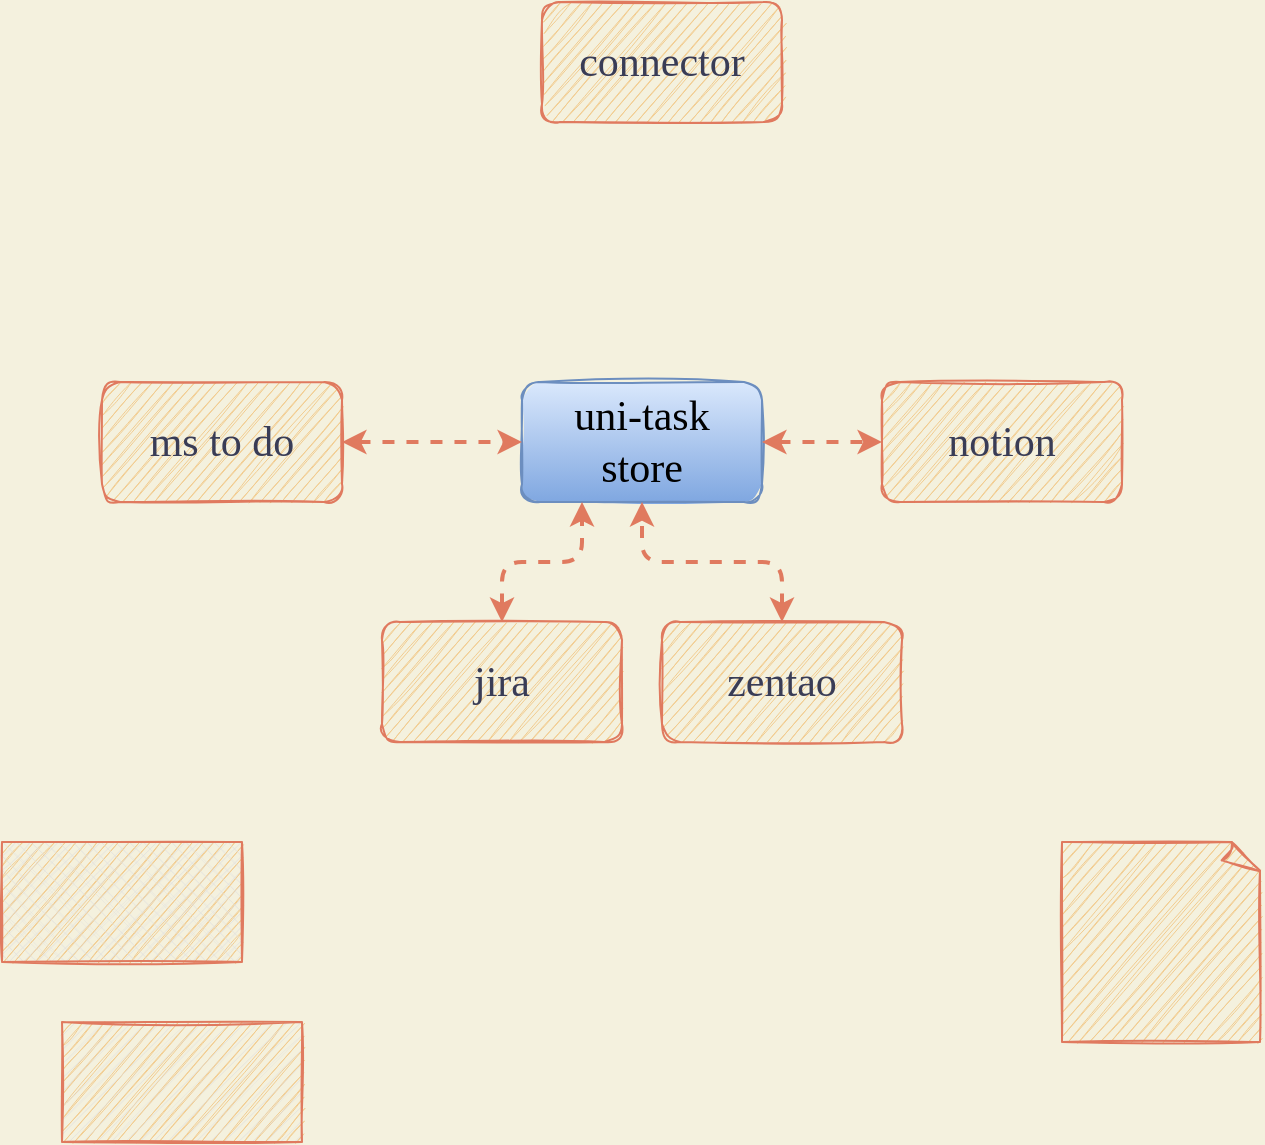 <mxfile version="14.1.8" type="device"><diagram id="C3igX9cw6hBfDxNRw0Ld" name="Page-1"><mxGraphModel dx="1074" dy="954" grid="1" gridSize="10" guides="1" tooltips="1" connect="1" arrows="1" fold="1" page="1" pageScale="1" pageWidth="827" pageHeight="1169" background="#F4F1DE" math="0" shadow="0"><root><mxCell id="0"/><mxCell id="1" parent="0"/><mxCell id="Xy80xglSSbb_XwGuy-gP-1" value="connector&lt;br style=&quot;font-size: 21px;&quot;&gt;" style="whiteSpace=wrap;html=1;fillColor=#F2CC8F;strokeColor=#E07A5F;fontColor=#393C56;fontSize=21;rounded=1;sketch=1;fontFamily=Comic Sans MS;" parent="1" vertex="1"><mxGeometry x="270" y="160" width="120" height="60" as="geometry"/></mxCell><mxCell id="Xy80xglSSbb_XwGuy-gP-2" value="" style="verticalLabelPosition=bottom;verticalAlign=top;html=1;shape=mxgraph.basic.patternFillRect;fillStyle=diag;step=5;fillStrokeWidth=0.2;fillStrokeColor=#dddddd;fontSize=21;rounded=1;sketch=1;fillColor=#F2CC8F;strokeColor=#E07A5F;fontColor=#393C56;" parent="1" vertex="1"><mxGeometry x="30" y="670" width="120" height="60" as="geometry"/></mxCell><mxCell id="Xy80xglSSbb_XwGuy-gP-3" value="" style="verticalLabelPosition=bottom;verticalAlign=top;html=1;shape=mxgraph.basic.patternFillRect;fillStyle=diagGrid;step=5;fillStrokeWidth=0.2;fillStrokeColor=#dddddd;fontSize=21;rounded=1;sketch=1;fillColor=#F2CC8F;strokeColor=#E07A5F;fontColor=#393C56;" parent="1" vertex="1"><mxGeometry y="580" width="120" height="60" as="geometry"/></mxCell><mxCell id="Xy80xglSSbb_XwGuy-gP-4" value="" style="whiteSpace=wrap;html=1;shape=mxgraph.basic.document;fontSize=21;rounded=1;sketch=1;fillColor=#F2CC8F;strokeColor=#E07A5F;fontColor=#393C56;" parent="1" vertex="1"><mxGeometry x="530" y="580" width="100" height="100" as="geometry"/></mxCell><mxCell id="Xy80xglSSbb_XwGuy-gP-5" value="uni-task&lt;br&gt;store" style="whiteSpace=wrap;html=1;fontSize=21;fillColor=#dae8fc;strokeColor=#6c8ebf;rounded=1;sketch=1;fontFamily=Comic Sans MS;gradientColor=#7ea6e0;" parent="1" vertex="1"><mxGeometry x="260" y="350" width="120" height="60" as="geometry"/></mxCell><mxCell id="Xy80xglSSbb_XwGuy-gP-7" value="notion" style="whiteSpace=wrap;html=1;fontSize=21;fillColor=#F2CC8F;strokeColor=#E07A5F;fontColor=#393C56;rounded=1;sketch=1;fontFamily=Comic Sans MS;" parent="1" vertex="1"><mxGeometry x="440" y="350" width="120" height="60" as="geometry"/></mxCell><mxCell id="Xy80xglSSbb_XwGuy-gP-8" value="zentao" style="whiteSpace=wrap;html=1;fontSize=21;fillColor=#F2CC8F;strokeColor=#E07A5F;fontColor=#393C56;rounded=1;sketch=1;fontFamily=Comic Sans MS;" parent="1" vertex="1"><mxGeometry x="330" y="470" width="120" height="60" as="geometry"/></mxCell><mxCell id="Xy80xglSSbb_XwGuy-gP-9" value="jira" style="whiteSpace=wrap;html=1;fontSize=21;fillColor=#F2CC8F;strokeColor=#E07A5F;fontColor=#393C56;rounded=1;sketch=1;fontFamily=Comic Sans MS;" parent="1" vertex="1"><mxGeometry x="190" y="470" width="120" height="60" as="geometry"/></mxCell><mxCell id="Xy80xglSSbb_XwGuy-gP-11" style="edgeStyle=orthogonalEdgeStyle;curved=0;rounded=1;sketch=0;orthogonalLoop=1;jettySize=auto;html=1;entryX=0;entryY=0.5;entryDx=0;entryDy=0;fontFamily=Comic Sans MS;fontColor=#393C56;strokeColor=#E07A5F;fillColor=#F2CC8F;labelBackgroundColor=#F4F1DE;endArrow=classic;endFill=1;startArrow=classic;startFill=1;strokeWidth=2;dashed=1;" parent="1" source="Xy80xglSSbb_XwGuy-gP-10" target="Xy80xglSSbb_XwGuy-gP-5" edge="1"><mxGeometry relative="1" as="geometry"/></mxCell><mxCell id="Xy80xglSSbb_XwGuy-gP-10" value="ms to do" style="whiteSpace=wrap;html=1;fontSize=21;fillColor=#F2CC8F;strokeColor=#E07A5F;fontColor=#393C56;rounded=1;sketch=1;fontFamily=Comic Sans MS;" parent="1" vertex="1"><mxGeometry x="50" y="350" width="120" height="60" as="geometry"/></mxCell><mxCell id="Xy80xglSSbb_XwGuy-gP-12" style="edgeStyle=orthogonalEdgeStyle;curved=0;rounded=1;sketch=0;orthogonalLoop=1;jettySize=auto;html=1;entryX=0.5;entryY=1;entryDx=0;entryDy=0;fontFamily=Comic Sans MS;fontColor=#393C56;strokeColor=#E07A5F;fillColor=#F2CC8F;labelBackgroundColor=#F4F1DE;endArrow=classic;endFill=1;startArrow=classic;startFill=1;strokeWidth=2;dashed=1;exitX=0.5;exitY=0;exitDx=0;exitDy=0;" parent="1" source="Xy80xglSSbb_XwGuy-gP-8" target="Xy80xglSSbb_XwGuy-gP-5" edge="1"><mxGeometry relative="1" as="geometry"><mxPoint x="180" y="390" as="sourcePoint"/><mxPoint x="270" y="390" as="targetPoint"/></mxGeometry></mxCell><mxCell id="Xy80xglSSbb_XwGuy-gP-13" style="edgeStyle=orthogonalEdgeStyle;curved=0;rounded=1;sketch=0;orthogonalLoop=1;jettySize=auto;html=1;entryX=0;entryY=0.5;entryDx=0;entryDy=0;fontFamily=Comic Sans MS;fontColor=#393C56;strokeColor=#E07A5F;fillColor=#F2CC8F;labelBackgroundColor=#F4F1DE;endArrow=classic;endFill=1;startArrow=classic;startFill=1;strokeWidth=2;dashed=1;exitX=1;exitY=0.5;exitDx=0;exitDy=0;" parent="1" source="Xy80xglSSbb_XwGuy-gP-5" target="Xy80xglSSbb_XwGuy-gP-7" edge="1"><mxGeometry relative="1" as="geometry"><mxPoint x="190" y="400" as="sourcePoint"/><mxPoint x="280" y="400" as="targetPoint"/></mxGeometry></mxCell><mxCell id="Xy80xglSSbb_XwGuy-gP-14" style="edgeStyle=orthogonalEdgeStyle;curved=0;rounded=1;sketch=0;orthogonalLoop=1;jettySize=auto;html=1;fontFamily=Comic Sans MS;fontColor=#393C56;strokeColor=#E07A5F;fillColor=#F2CC8F;labelBackgroundColor=#F4F1DE;endArrow=classic;endFill=1;startArrow=classic;startFill=1;strokeWidth=2;dashed=1;entryX=0.25;entryY=1;entryDx=0;entryDy=0;exitX=0.5;exitY=0;exitDx=0;exitDy=0;" parent="1" source="Xy80xglSSbb_XwGuy-gP-9" target="Xy80xglSSbb_XwGuy-gP-5" edge="1"><mxGeometry relative="1" as="geometry"><mxPoint x="190" y="400" as="sourcePoint"/><mxPoint x="260" y="430" as="targetPoint"/><Array as="points"><mxPoint x="250" y="440"/><mxPoint x="290" y="440"/></Array></mxGeometry></mxCell></root></mxGraphModel></diagram></mxfile>